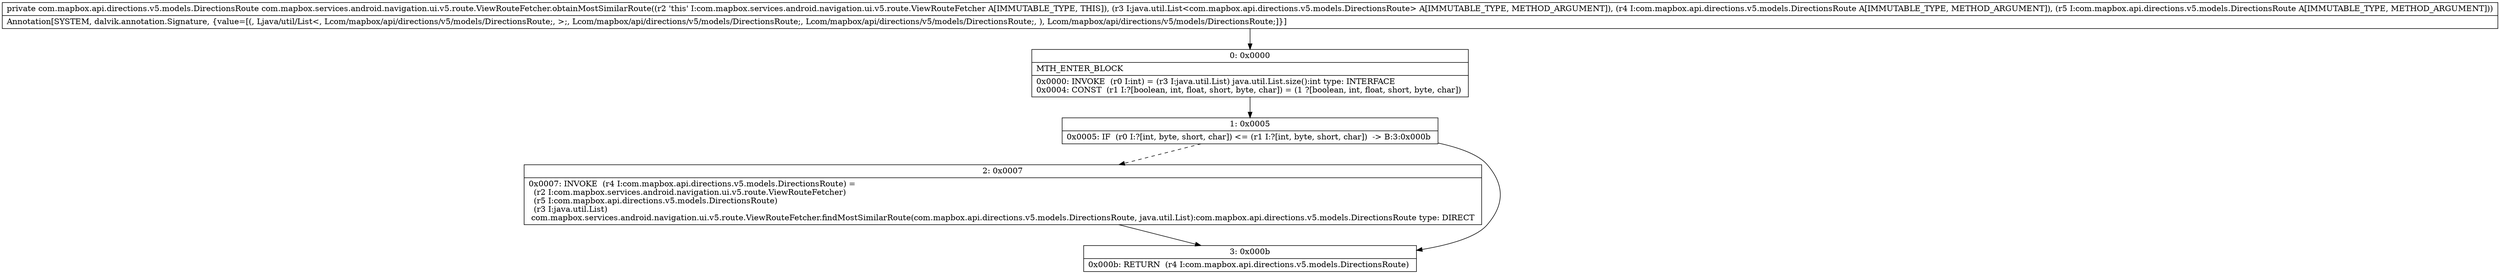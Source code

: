 digraph "CFG forcom.mapbox.services.android.navigation.ui.v5.route.ViewRouteFetcher.obtainMostSimilarRoute(Ljava\/util\/List;Lcom\/mapbox\/api\/directions\/v5\/models\/DirectionsRoute;Lcom\/mapbox\/api\/directions\/v5\/models\/DirectionsRoute;)Lcom\/mapbox\/api\/directions\/v5\/models\/DirectionsRoute;" {
Node_0 [shape=record,label="{0\:\ 0x0000|MTH_ENTER_BLOCK\l|0x0000: INVOKE  (r0 I:int) = (r3 I:java.util.List) java.util.List.size():int type: INTERFACE \l0x0004: CONST  (r1 I:?[boolean, int, float, short, byte, char]) = (1 ?[boolean, int, float, short, byte, char]) \l}"];
Node_1 [shape=record,label="{1\:\ 0x0005|0x0005: IF  (r0 I:?[int, byte, short, char]) \<= (r1 I:?[int, byte, short, char])  \-\> B:3:0x000b \l}"];
Node_2 [shape=record,label="{2\:\ 0x0007|0x0007: INVOKE  (r4 I:com.mapbox.api.directions.v5.models.DirectionsRoute) = \l  (r2 I:com.mapbox.services.android.navigation.ui.v5.route.ViewRouteFetcher)\l  (r5 I:com.mapbox.api.directions.v5.models.DirectionsRoute)\l  (r3 I:java.util.List)\l com.mapbox.services.android.navigation.ui.v5.route.ViewRouteFetcher.findMostSimilarRoute(com.mapbox.api.directions.v5.models.DirectionsRoute, java.util.List):com.mapbox.api.directions.v5.models.DirectionsRoute type: DIRECT \l}"];
Node_3 [shape=record,label="{3\:\ 0x000b|0x000b: RETURN  (r4 I:com.mapbox.api.directions.v5.models.DirectionsRoute) \l}"];
MethodNode[shape=record,label="{private com.mapbox.api.directions.v5.models.DirectionsRoute com.mapbox.services.android.navigation.ui.v5.route.ViewRouteFetcher.obtainMostSimilarRoute((r2 'this' I:com.mapbox.services.android.navigation.ui.v5.route.ViewRouteFetcher A[IMMUTABLE_TYPE, THIS]), (r3 I:java.util.List\<com.mapbox.api.directions.v5.models.DirectionsRoute\> A[IMMUTABLE_TYPE, METHOD_ARGUMENT]), (r4 I:com.mapbox.api.directions.v5.models.DirectionsRoute A[IMMUTABLE_TYPE, METHOD_ARGUMENT]), (r5 I:com.mapbox.api.directions.v5.models.DirectionsRoute A[IMMUTABLE_TYPE, METHOD_ARGUMENT]))  | Annotation[SYSTEM, dalvik.annotation.Signature, \{value=[(, Ljava\/util\/List\<, Lcom\/mapbox\/api\/directions\/v5\/models\/DirectionsRoute;, \>;, Lcom\/mapbox\/api\/directions\/v5\/models\/DirectionsRoute;, Lcom\/mapbox\/api\/directions\/v5\/models\/DirectionsRoute;, ), Lcom\/mapbox\/api\/directions\/v5\/models\/DirectionsRoute;]\}]\l}"];
MethodNode -> Node_0;
Node_0 -> Node_1;
Node_1 -> Node_2[style=dashed];
Node_1 -> Node_3;
Node_2 -> Node_3;
}

